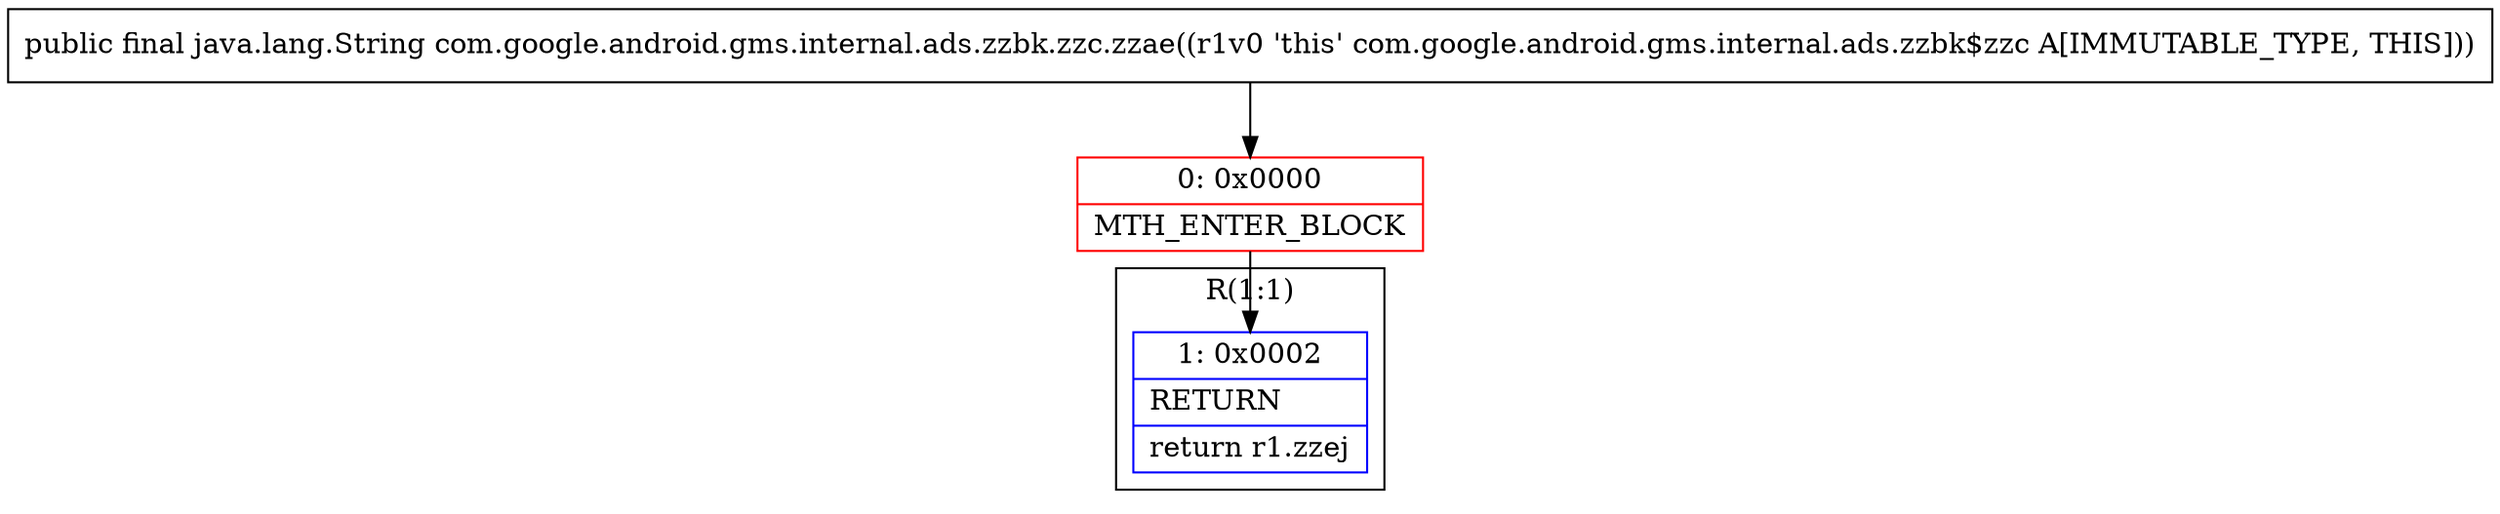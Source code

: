 digraph "CFG forcom.google.android.gms.internal.ads.zzbk.zzc.zzae()Ljava\/lang\/String;" {
subgraph cluster_Region_162010252 {
label = "R(1:1)";
node [shape=record,color=blue];
Node_1 [shape=record,label="{1\:\ 0x0002|RETURN\l|return r1.zzej\l}"];
}
Node_0 [shape=record,color=red,label="{0\:\ 0x0000|MTH_ENTER_BLOCK\l}"];
MethodNode[shape=record,label="{public final java.lang.String com.google.android.gms.internal.ads.zzbk.zzc.zzae((r1v0 'this' com.google.android.gms.internal.ads.zzbk$zzc A[IMMUTABLE_TYPE, THIS])) }"];
MethodNode -> Node_0;
Node_0 -> Node_1;
}

